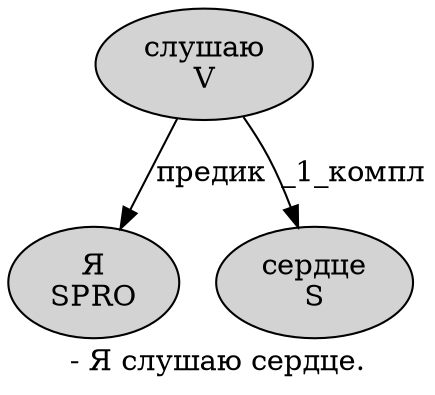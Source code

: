 digraph SENTENCE_261 {
	graph [label="- Я слушаю сердце."]
	node [style=filled]
		1 [label="Я
SPRO" color="" fillcolor=lightgray penwidth=1 shape=ellipse]
		2 [label="слушаю
V" color="" fillcolor=lightgray penwidth=1 shape=ellipse]
		3 [label="сердце
S" color="" fillcolor=lightgray penwidth=1 shape=ellipse]
			2 -> 1 [label="предик"]
			2 -> 3 [label="_1_компл"]
}
